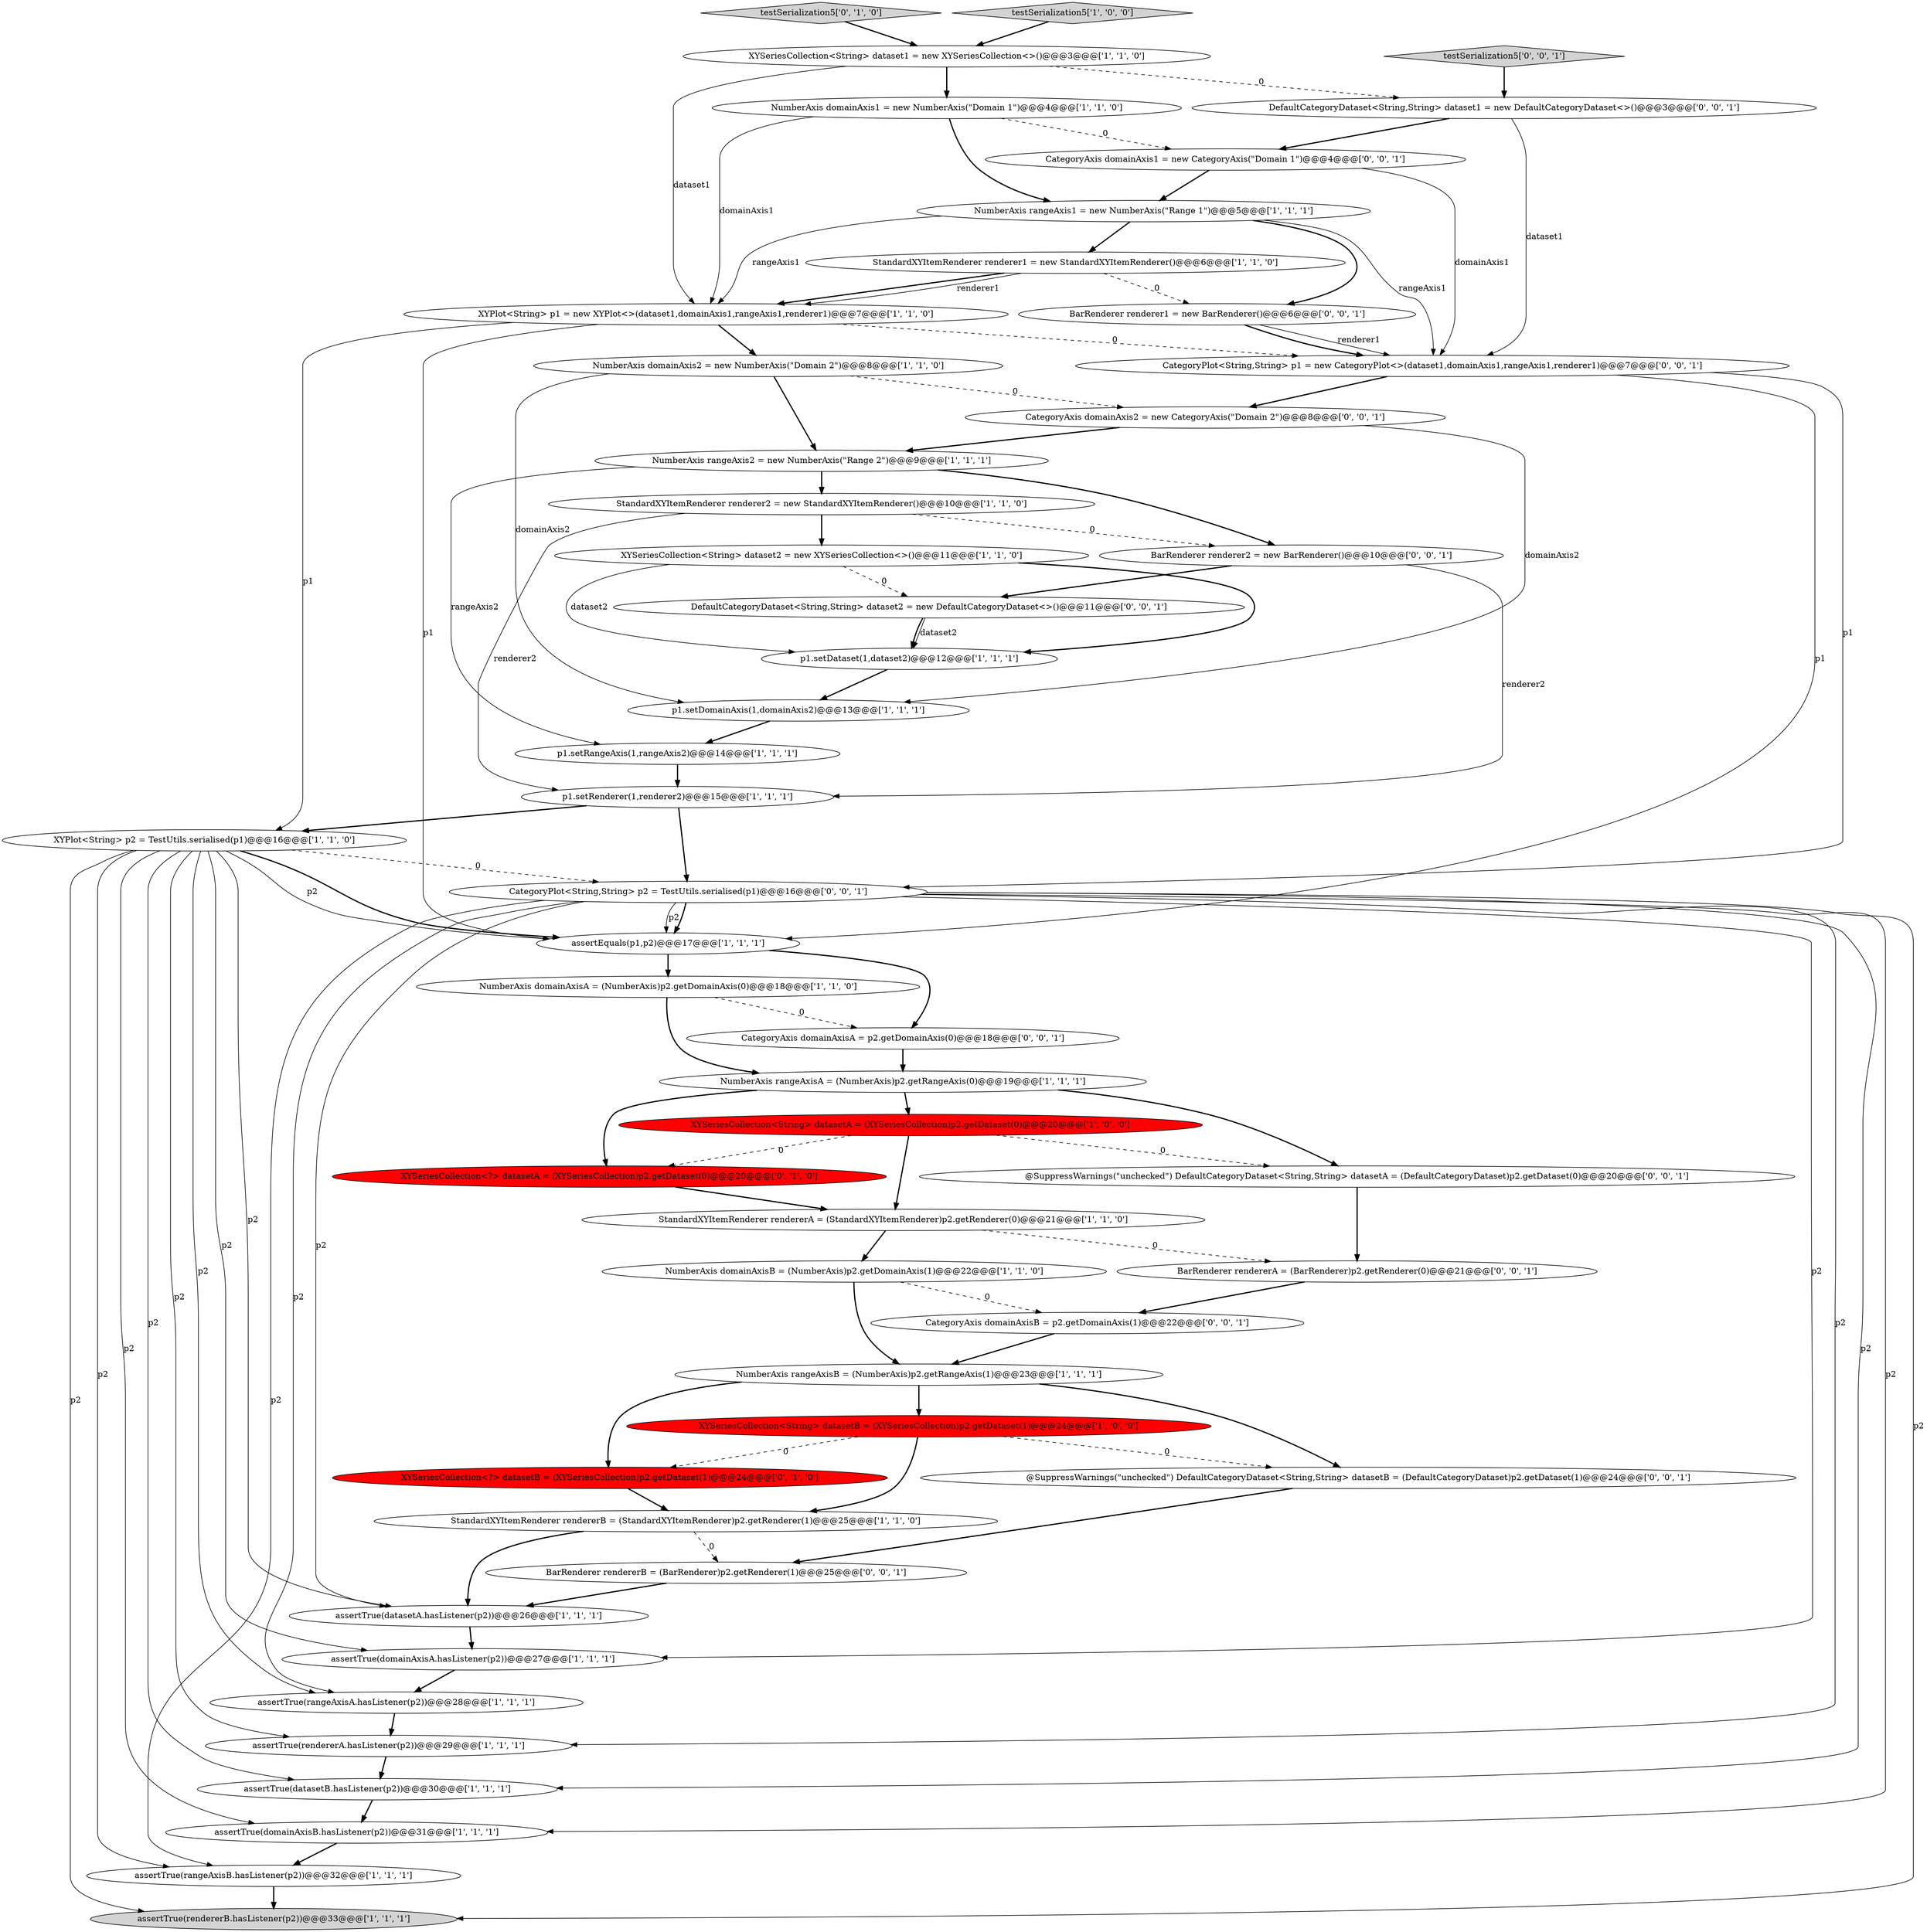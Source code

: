 digraph {
15 [style = filled, label = "StandardXYItemRenderer renderer2 = new StandardXYItemRenderer()@@@10@@@['1', '1', '0']", fillcolor = white, shape = ellipse image = "AAA0AAABBB1BBB"];
23 [style = filled, label = "StandardXYItemRenderer rendererB = (StandardXYItemRenderer)p2.getRenderer(1)@@@25@@@['1', '1', '0']", fillcolor = white, shape = ellipse image = "AAA0AAABBB1BBB"];
31 [style = filled, label = "XYSeriesCollection<String> datasetB = (XYSeriesCollection)p2.getDataset(1)@@@24@@@['1', '0', '0']", fillcolor = red, shape = ellipse image = "AAA1AAABBB1BBB"];
44 [style = filled, label = "@SuppressWarnings(\"unchecked\") DefaultCategoryDataset<String,String> datasetB = (DefaultCategoryDataset)p2.getDataset(1)@@@24@@@['0', '0', '1']", fillcolor = white, shape = ellipse image = "AAA0AAABBB3BBB"];
5 [style = filled, label = "assertTrue(rendererB.hasListener(p2))@@@33@@@['1', '1', '1']", fillcolor = lightgray, shape = ellipse image = "AAA0AAABBB1BBB"];
10 [style = filled, label = "p1.setDataset(1,dataset2)@@@12@@@['1', '1', '1']", fillcolor = white, shape = ellipse image = "AAA0AAABBB1BBB"];
14 [style = filled, label = "StandardXYItemRenderer rendererA = (StandardXYItemRenderer)p2.getRenderer(0)@@@21@@@['1', '1', '0']", fillcolor = white, shape = ellipse image = "AAA0AAABBB1BBB"];
19 [style = filled, label = "NumberAxis rangeAxisA = (NumberAxis)p2.getRangeAxis(0)@@@19@@@['1', '1', '1']", fillcolor = white, shape = ellipse image = "AAA0AAABBB1BBB"];
39 [style = filled, label = "BarRenderer renderer2 = new BarRenderer()@@@10@@@['0', '0', '1']", fillcolor = white, shape = ellipse image = "AAA0AAABBB3BBB"];
24 [style = filled, label = "assertTrue(domainAxisA.hasListener(p2))@@@27@@@['1', '1', '1']", fillcolor = white, shape = ellipse image = "AAA0AAABBB1BBB"];
40 [style = filled, label = "CategoryAxis domainAxis1 = new CategoryAxis(\"Domain 1\")@@@4@@@['0', '0', '1']", fillcolor = white, shape = ellipse image = "AAA0AAABBB3BBB"];
6 [style = filled, label = "NumberAxis domainAxisB = (NumberAxis)p2.getDomainAxis(1)@@@22@@@['1', '1', '0']", fillcolor = white, shape = ellipse image = "AAA0AAABBB1BBB"];
30 [style = filled, label = "NumberAxis rangeAxis1 = new NumberAxis(\"Range 1\")@@@5@@@['1', '1', '1']", fillcolor = white, shape = ellipse image = "AAA0AAABBB1BBB"];
13 [style = filled, label = "p1.setRangeAxis(1,rangeAxis2)@@@14@@@['1', '1', '1']", fillcolor = white, shape = ellipse image = "AAA0AAABBB1BBB"];
49 [style = filled, label = "BarRenderer renderer1 = new BarRenderer()@@@6@@@['0', '0', '1']", fillcolor = white, shape = ellipse image = "AAA0AAABBB3BBB"];
43 [style = filled, label = "@SuppressWarnings(\"unchecked\") DefaultCategoryDataset<String,String> datasetA = (DefaultCategoryDataset)p2.getDataset(0)@@@20@@@['0', '0', '1']", fillcolor = white, shape = ellipse image = "AAA0AAABBB3BBB"];
18 [style = filled, label = "assertTrue(datasetB.hasListener(p2))@@@30@@@['1', '1', '1']", fillcolor = white, shape = ellipse image = "AAA0AAABBB1BBB"];
11 [style = filled, label = "p1.setDomainAxis(1,domainAxis2)@@@13@@@['1', '1', '1']", fillcolor = white, shape = ellipse image = "AAA0AAABBB1BBB"];
26 [style = filled, label = "NumberAxis domainAxis1 = new NumberAxis(\"Domain 1\")@@@4@@@['1', '1', '0']", fillcolor = white, shape = ellipse image = "AAA0AAABBB1BBB"];
28 [style = filled, label = "NumberAxis rangeAxis2 = new NumberAxis(\"Range 2\")@@@9@@@['1', '1', '1']", fillcolor = white, shape = ellipse image = "AAA0AAABBB1BBB"];
0 [style = filled, label = "XYPlot<String> p2 = TestUtils.serialised(p1)@@@16@@@['1', '1', '0']", fillcolor = white, shape = ellipse image = "AAA0AAABBB1BBB"];
33 [style = filled, label = "XYSeriesCollection<?> datasetB = (XYSeriesCollection)p2.getDataset(1)@@@24@@@['0', '1', '0']", fillcolor = red, shape = ellipse image = "AAA1AAABBB2BBB"];
37 [style = filled, label = "DefaultCategoryDataset<String,String> dataset2 = new DefaultCategoryDataset<>()@@@11@@@['0', '0', '1']", fillcolor = white, shape = ellipse image = "AAA0AAABBB3BBB"];
20 [style = filled, label = "NumberAxis rangeAxisB = (NumberAxis)p2.getRangeAxis(1)@@@23@@@['1', '1', '1']", fillcolor = white, shape = ellipse image = "AAA0AAABBB1BBB"];
12 [style = filled, label = "p1.setRenderer(1,renderer2)@@@15@@@['1', '1', '1']", fillcolor = white, shape = ellipse image = "AAA0AAABBB1BBB"];
36 [style = filled, label = "CategoryAxis domainAxisB = p2.getDomainAxis(1)@@@22@@@['0', '0', '1']", fillcolor = white, shape = ellipse image = "AAA0AAABBB3BBB"];
3 [style = filled, label = "assertTrue(rangeAxisA.hasListener(p2))@@@28@@@['1', '1', '1']", fillcolor = white, shape = ellipse image = "AAA0AAABBB1BBB"];
46 [style = filled, label = "BarRenderer rendererA = (BarRenderer)p2.getRenderer(0)@@@21@@@['0', '0', '1']", fillcolor = white, shape = ellipse image = "AAA0AAABBB3BBB"];
38 [style = filled, label = "BarRenderer rendererB = (BarRenderer)p2.getRenderer(1)@@@25@@@['0', '0', '1']", fillcolor = white, shape = ellipse image = "AAA0AAABBB3BBB"];
41 [style = filled, label = "CategoryPlot<String,String> p2 = TestUtils.serialised(p1)@@@16@@@['0', '0', '1']", fillcolor = white, shape = ellipse image = "AAA0AAABBB3BBB"];
48 [style = filled, label = "DefaultCategoryDataset<String,String> dataset1 = new DefaultCategoryDataset<>()@@@3@@@['0', '0', '1']", fillcolor = white, shape = ellipse image = "AAA0AAABBB3BBB"];
7 [style = filled, label = "assertTrue(datasetA.hasListener(p2))@@@26@@@['1', '1', '1']", fillcolor = white, shape = ellipse image = "AAA0AAABBB1BBB"];
16 [style = filled, label = "XYPlot<String> p1 = new XYPlot<>(dataset1,domainAxis1,rangeAxis1,renderer1)@@@7@@@['1', '1', '0']", fillcolor = white, shape = ellipse image = "AAA0AAABBB1BBB"];
27 [style = filled, label = "XYSeriesCollection<String> dataset1 = new XYSeriesCollection<>()@@@3@@@['1', '1', '0']", fillcolor = white, shape = ellipse image = "AAA0AAABBB1BBB"];
1 [style = filled, label = "assertTrue(rangeAxisB.hasListener(p2))@@@32@@@['1', '1', '1']", fillcolor = white, shape = ellipse image = "AAA0AAABBB1BBB"];
47 [style = filled, label = "testSerialization5['0', '0', '1']", fillcolor = lightgray, shape = diamond image = "AAA0AAABBB3BBB"];
32 [style = filled, label = "testSerialization5['0', '1', '0']", fillcolor = lightgray, shape = diamond image = "AAA0AAABBB2BBB"];
25 [style = filled, label = "assertEquals(p1,p2)@@@17@@@['1', '1', '1']", fillcolor = white, shape = ellipse image = "AAA0AAABBB1BBB"];
35 [style = filled, label = "CategoryAxis domainAxis2 = new CategoryAxis(\"Domain 2\")@@@8@@@['0', '0', '1']", fillcolor = white, shape = ellipse image = "AAA0AAABBB3BBB"];
29 [style = filled, label = "XYSeriesCollection<String> dataset2 = new XYSeriesCollection<>()@@@11@@@['1', '1', '0']", fillcolor = white, shape = ellipse image = "AAA0AAABBB1BBB"];
17 [style = filled, label = "XYSeriesCollection<String> datasetA = (XYSeriesCollection)p2.getDataset(0)@@@20@@@['1', '0', '0']", fillcolor = red, shape = ellipse image = "AAA1AAABBB1BBB"];
9 [style = filled, label = "assertTrue(domainAxisB.hasListener(p2))@@@31@@@['1', '1', '1']", fillcolor = white, shape = ellipse image = "AAA0AAABBB1BBB"];
34 [style = filled, label = "XYSeriesCollection<?> datasetA = (XYSeriesCollection)p2.getDataset(0)@@@20@@@['0', '1', '0']", fillcolor = red, shape = ellipse image = "AAA1AAABBB2BBB"];
8 [style = filled, label = "NumberAxis domainAxis2 = new NumberAxis(\"Domain 2\")@@@8@@@['1', '1', '0']", fillcolor = white, shape = ellipse image = "AAA0AAABBB1BBB"];
42 [style = filled, label = "CategoryPlot<String,String> p1 = new CategoryPlot<>(dataset1,domainAxis1,rangeAxis1,renderer1)@@@7@@@['0', '0', '1']", fillcolor = white, shape = ellipse image = "AAA0AAABBB3BBB"];
22 [style = filled, label = "assertTrue(rendererA.hasListener(p2))@@@29@@@['1', '1', '1']", fillcolor = white, shape = ellipse image = "AAA0AAABBB1BBB"];
4 [style = filled, label = "NumberAxis domainAxisA = (NumberAxis)p2.getDomainAxis(0)@@@18@@@['1', '1', '0']", fillcolor = white, shape = ellipse image = "AAA0AAABBB1BBB"];
45 [style = filled, label = "CategoryAxis domainAxisA = p2.getDomainAxis(0)@@@18@@@['0', '0', '1']", fillcolor = white, shape = ellipse image = "AAA0AAABBB3BBB"];
2 [style = filled, label = "testSerialization5['1', '0', '0']", fillcolor = lightgray, shape = diamond image = "AAA0AAABBB1BBB"];
21 [style = filled, label = "StandardXYItemRenderer renderer1 = new StandardXYItemRenderer()@@@6@@@['1', '1', '0']", fillcolor = white, shape = ellipse image = "AAA0AAABBB1BBB"];
1->5 [style = bold, label=""];
23->38 [style = dashed, label="0"];
40->42 [style = solid, label="domainAxis1"];
25->45 [style = bold, label=""];
37->10 [style = solid, label="dataset2"];
8->35 [style = dashed, label="0"];
0->9 [style = solid, label="p2"];
41->7 [style = solid, label="p2"];
30->49 [style = bold, label=""];
36->20 [style = bold, label=""];
8->11 [style = solid, label="domainAxis2"];
42->41 [style = solid, label="p1"];
29->37 [style = dashed, label="0"];
35->11 [style = solid, label="domainAxis2"];
16->25 [style = solid, label="p1"];
0->25 [style = bold, label=""];
17->14 [style = bold, label=""];
38->7 [style = bold, label=""];
6->36 [style = dashed, label="0"];
11->13 [style = bold, label=""];
21->16 [style = bold, label=""];
31->44 [style = dashed, label="0"];
10->11 [style = bold, label=""];
8->28 [style = bold, label=""];
19->34 [style = bold, label=""];
17->43 [style = dashed, label="0"];
47->48 [style = bold, label=""];
48->42 [style = solid, label="dataset1"];
41->5 [style = solid, label="p2"];
41->18 [style = solid, label="p2"];
4->19 [style = bold, label=""];
46->36 [style = bold, label=""];
41->1 [style = solid, label="p2"];
20->31 [style = bold, label=""];
28->13 [style = solid, label="rangeAxis2"];
0->7 [style = solid, label="p2"];
30->42 [style = solid, label="rangeAxis1"];
43->46 [style = bold, label=""];
44->38 [style = bold, label=""];
33->23 [style = bold, label=""];
12->41 [style = bold, label=""];
35->28 [style = bold, label=""];
41->3 [style = solid, label="p2"];
7->24 [style = bold, label=""];
22->18 [style = bold, label=""];
0->3 [style = solid, label="p2"];
13->12 [style = bold, label=""];
0->41 [style = dashed, label="0"];
21->16 [style = solid, label="renderer1"];
41->9 [style = solid, label="p2"];
18->9 [style = bold, label=""];
41->25 [style = solid, label="p2"];
2->27 [style = bold, label=""];
29->10 [style = solid, label="dataset2"];
23->7 [style = bold, label=""];
34->14 [style = bold, label=""];
42->25 [style = solid, label="p1"];
9->1 [style = bold, label=""];
24->3 [style = bold, label=""];
14->6 [style = bold, label=""];
15->29 [style = bold, label=""];
26->40 [style = dashed, label="0"];
27->26 [style = bold, label=""];
39->37 [style = bold, label=""];
31->33 [style = dashed, label="0"];
39->12 [style = solid, label="renderer2"];
16->0 [style = solid, label="p1"];
16->8 [style = bold, label=""];
15->12 [style = solid, label="renderer2"];
37->10 [style = bold, label=""];
26->16 [style = solid, label="domainAxis1"];
28->39 [style = bold, label=""];
0->1 [style = solid, label="p2"];
16->42 [style = dashed, label="0"];
32->27 [style = bold, label=""];
19->17 [style = bold, label=""];
41->22 [style = solid, label="p2"];
14->46 [style = dashed, label="0"];
4->45 [style = dashed, label="0"];
6->20 [style = bold, label=""];
30->21 [style = bold, label=""];
0->5 [style = solid, label="p2"];
49->42 [style = solid, label="renderer1"];
29->10 [style = bold, label=""];
40->30 [style = bold, label=""];
15->39 [style = dashed, label="0"];
30->16 [style = solid, label="rangeAxis1"];
27->48 [style = dashed, label="0"];
19->43 [style = bold, label=""];
49->42 [style = bold, label=""];
31->23 [style = bold, label=""];
28->15 [style = bold, label=""];
0->22 [style = solid, label="p2"];
17->34 [style = dashed, label="0"];
0->24 [style = solid, label="p2"];
25->4 [style = bold, label=""];
41->24 [style = solid, label="p2"];
3->22 [style = bold, label=""];
12->0 [style = bold, label=""];
48->40 [style = bold, label=""];
0->25 [style = solid, label="p2"];
20->44 [style = bold, label=""];
20->33 [style = bold, label=""];
26->30 [style = bold, label=""];
42->35 [style = bold, label=""];
45->19 [style = bold, label=""];
0->18 [style = solid, label="p2"];
21->49 [style = dashed, label="0"];
41->25 [style = bold, label=""];
27->16 [style = solid, label="dataset1"];
}
